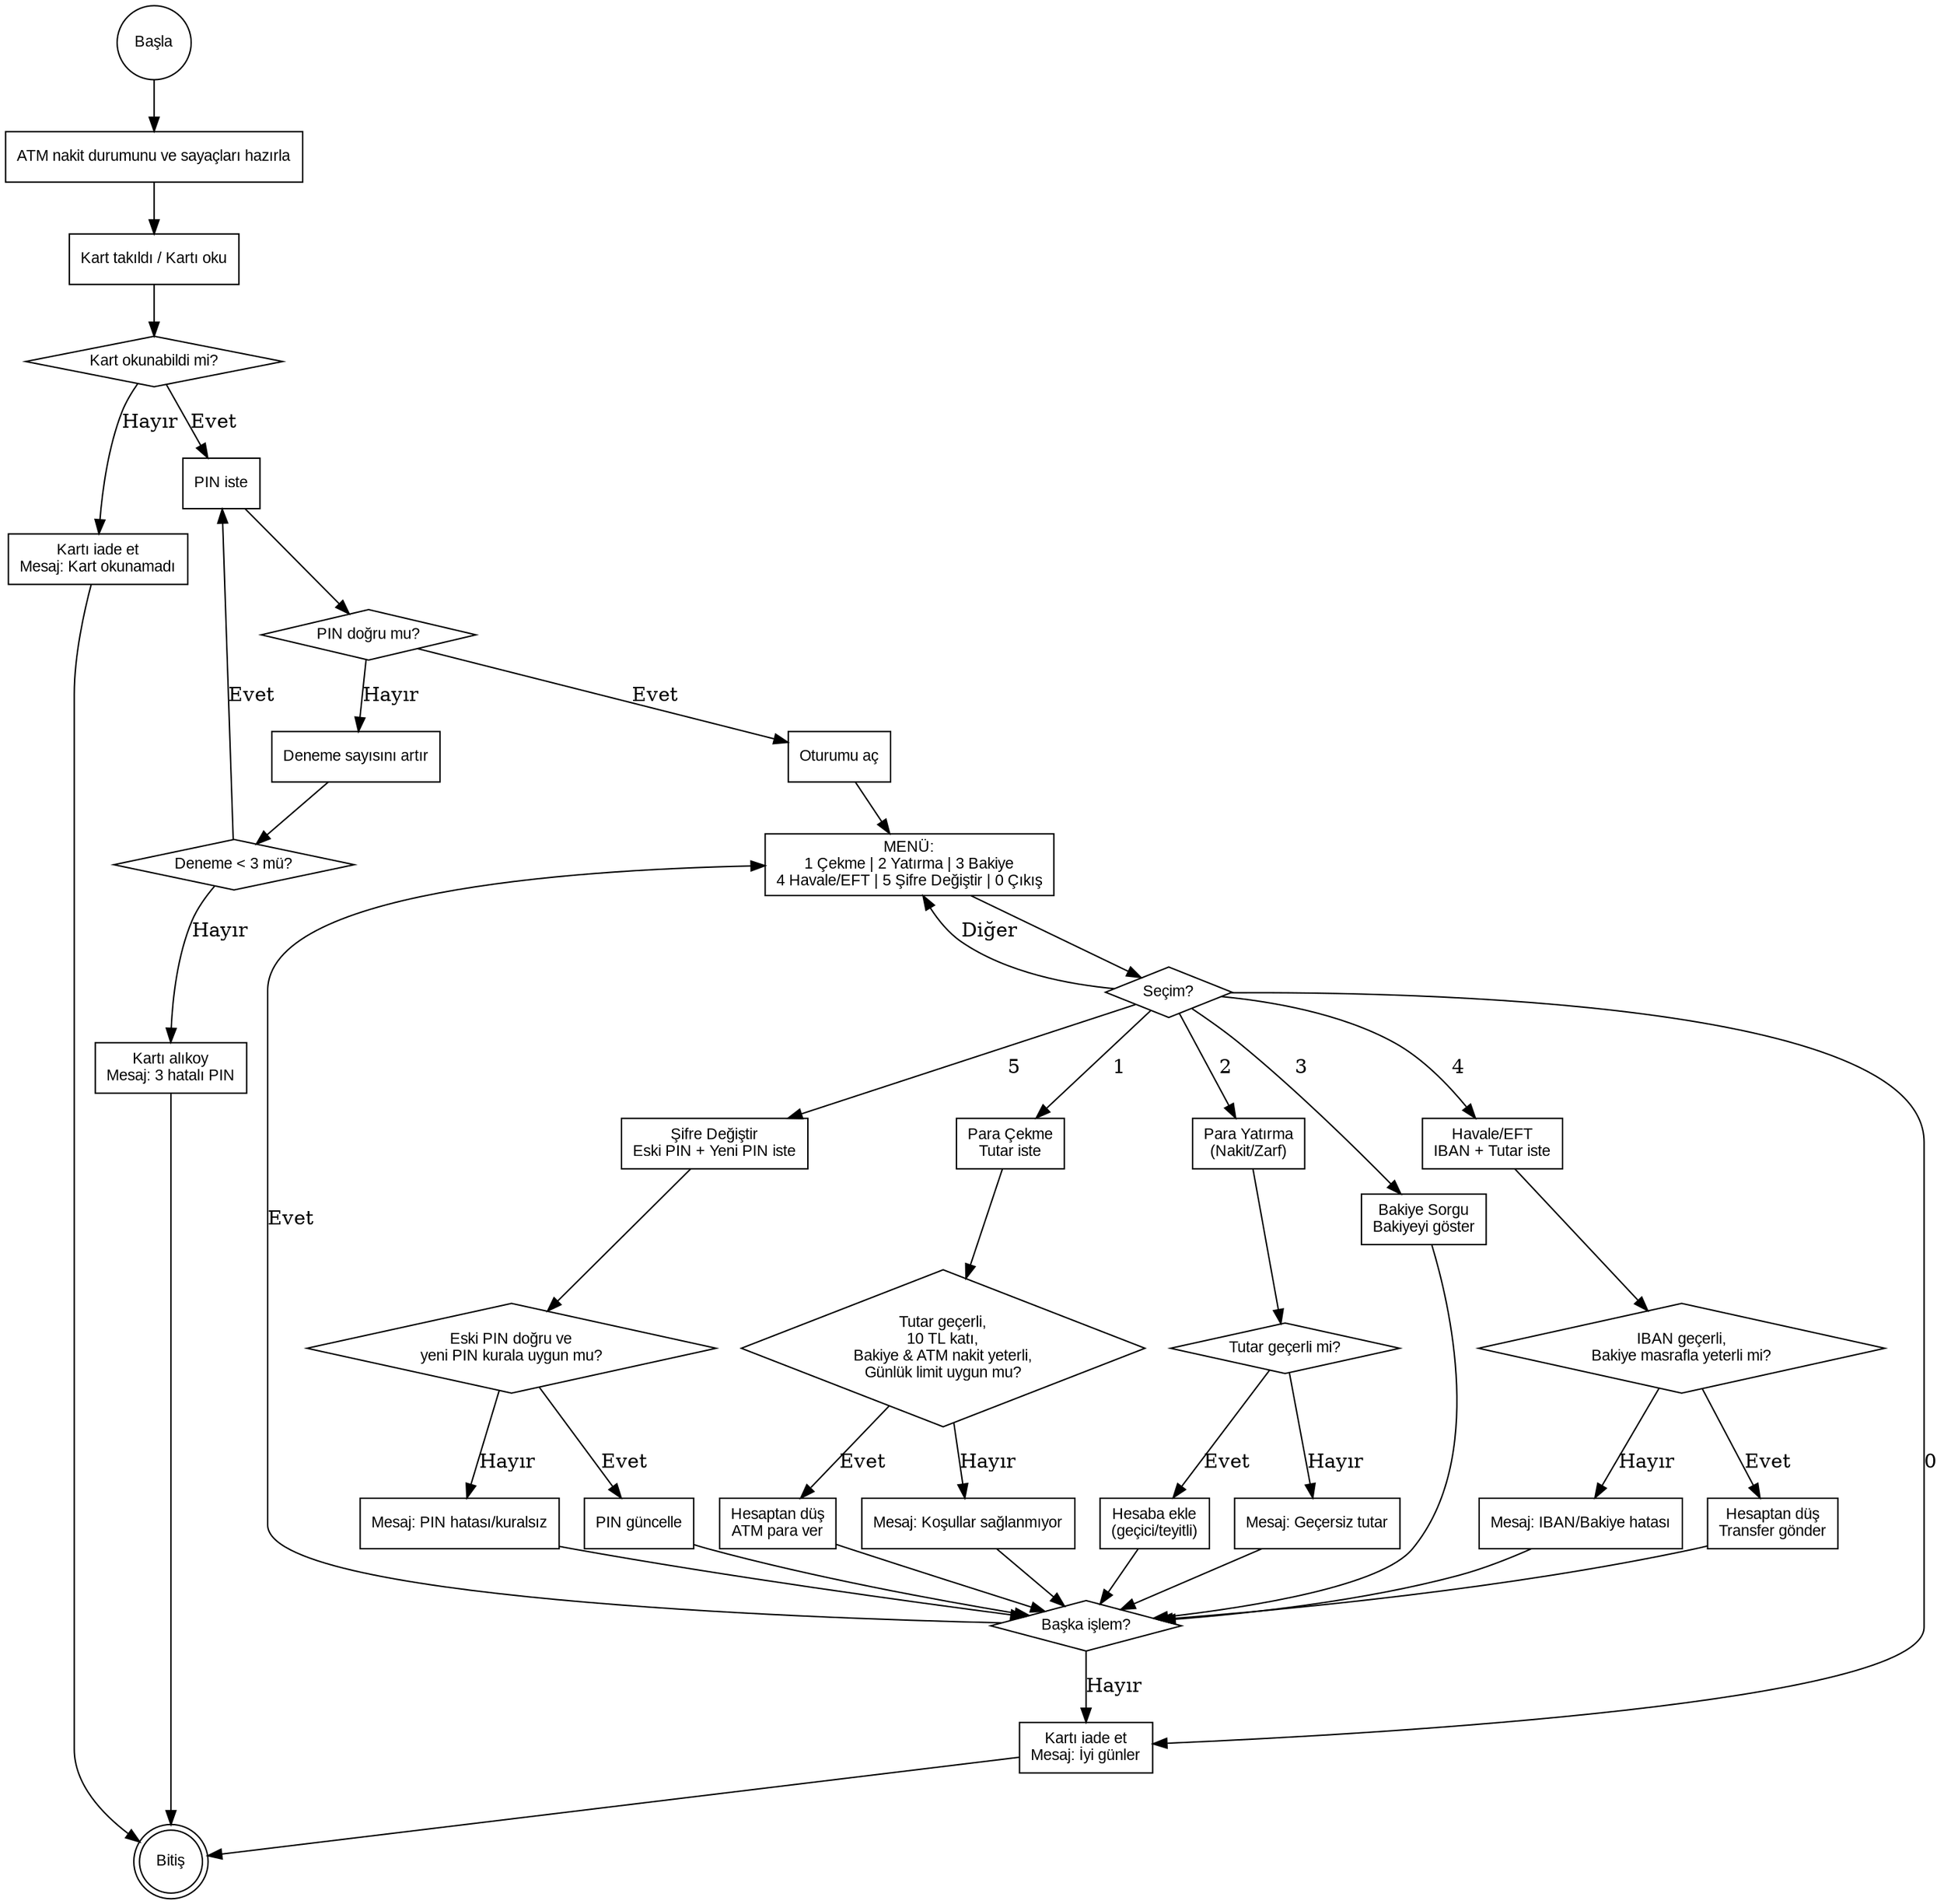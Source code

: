 digraph ATM {
  rankdir=TB;
  node [shape=box, fontname="Arial", fontsize=11];

  start   [shape=circle, label="Başla"];
  init    [label="ATM nakit durumunu ve sayaçları hazırla"];
  insert  [label="Kart takıldı / Kartı oku"];
  cardOk  [shape=diamond, label="Kart okunabildi mi?"];
  reject  [label="Kartı iade et\nMesaj: Kart okunamadı"];
  end     [shape=doublecircle, label="Bitiş"];

  pin     [label="PIN iste"];
  pinOk   [shape=diamond, label="PIN doğru mu?"];
  incTry  [label="Deneme sayısını artır"];
  tryLeft [shape=diamond, label="Deneme < 3 mü?"];
  keep    [label="Kartı alıkoy\nMesaj: 3 hatalı PIN"];
  session [label="Oturumu aç"];

  menu    [label="MENÜ:\n1 Çekme | 2 Yatırma | 3 Bakiye\n4 Havale/EFT | 5 Şifre Değiştir | 0 Çıkış"];
  choice  [shape=diamond, label="Seçim?"];

  /* İşlemler */
  wd      [label="Para Çekme\nTutar iste"];
  wdOk    [shape=diamond, label="Tutar geçerli,\n10 TL katı,\nBakiye & ATM nakit yeterli,\nGünlük limit uygun mu?"];
  wdFail  [label="Mesaj: Koşullar sağlanmıyor"];
  wdDo    [label="Hesaptan düş\nATM para ver"];
  
  dep     [label="Para Yatırma\n(Nakit/Zarf)"];
  depOk   [shape=diamond, label="Tutar geçerli mi?"];
  depFail [label="Mesaj: Geçersiz tutar"];
  depDo   [label="Hesaba ekle\n(geçici/teyitli)"];

  bal     [label="Bakiye Sorgu\nBakiyeyi göster"];

  tr      [label="Havale/EFT\nIBAN + Tutar iste"];
  trOk    [shape=diamond, label="IBAN geçerli,\nBakiye masrafla yeterli mi?"];
  trFail  [label="Mesaj: IBAN/Bakiye hatası"];
  trDo    [label="Hesaptan düş\nTransfer gönder"];

  pinchg  [label="Şifre Değiştir\nEski PIN + Yeni PIN iste"];
  pcOk    [shape=diamond, label="Eski PIN doğru ve\nyeni PIN kurala uygun mu?"];
  pcFail  [label="Mesaj: PIN hatası/kuralsız"];
  pcDo    [label="PIN güncelle"];

  exitReq [label="Kartı iade et\nMesaj: İyi günler"];
  againQ  [shape=diamond, label="Başka işlem?"];
  
  /* Akış */
  start -> init -> insert -> cardOk;
  cardOk -> reject [label="Hayır"];
  reject -> end;
  cardOk -> pin [label="Evet"];

  pin -> pinOk;
  pinOk -> session [label="Evet"];
  pinOk -> incTry  [label="Hayır"];
  incTry -> tryLeft;
  tryLeft -> pin   [label="Evet"];
  tryLeft -> keep  [label="Hayır"];
  keep -> end;

  session -> menu -> choice;

  /* Seçimler */
  choice -> wd     [label="1"];
  choice -> dep    [label="2"];
  choice -> bal    [label="3"];
  choice -> tr     [label="4"];
  choice -> pinchg [label="5"];
  choice -> exitReq[label="0"];
  choice -> menu   [label="Diğer"];

  /* Para Çekme */
  wd -> wdOk;
  wdOk -> wdDo   [label="Evet"];
  wdOk -> wdFail [label="Hayır"];
  wdFail -> againQ;
  wdDo -> againQ;

  /* Para Yatırma */
  dep -> depOk;
  depOk -> depDo   [label="Evet"];
  depOk -> depFail [label="Hayır"];
  depFail -> againQ;
  depDo -> againQ;

  /* Bakiye */
  bal -> againQ;

  /* Transfer */
  tr -> trOk;
  trOk -> trDo   [label="Evet"];
  trOk -> trFail [label="Hayır"];
  trFail -> againQ;
  trDo -> againQ;

  /* PIN Değiştir */
  pinchg -> pcOk;
  pcOk -> pcDo   [label="Evet"];
  pcOk -> pcFail [label="Hayır"];
  pcFail -> againQ;
  pcDo -> againQ;

  /* Döngü & Çıkış */
  againQ -> menu   [label="Evet"];
  againQ -> exitReq[label="Hayır"];
  exitReq -> end;
}
